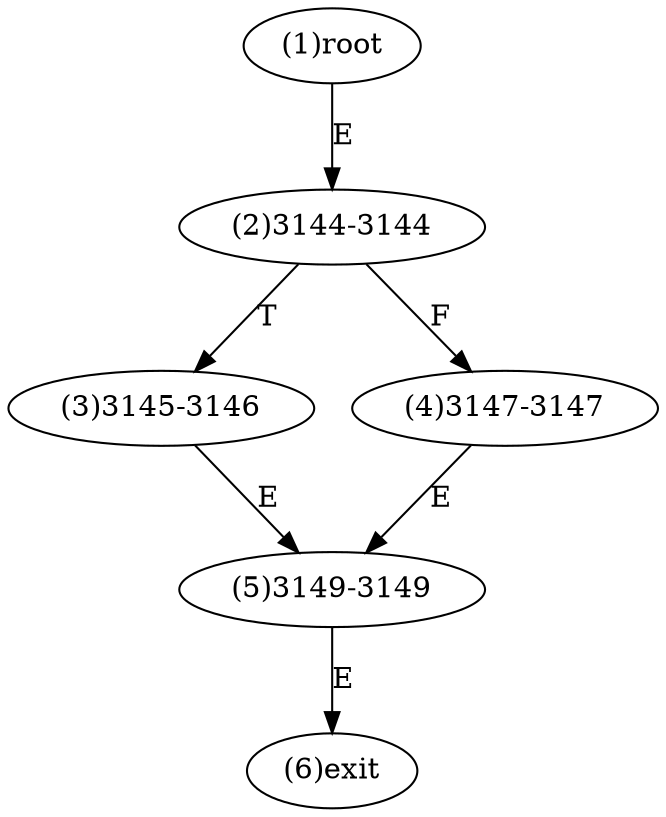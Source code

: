 digraph "" { 
1[ label="(1)root"];
2[ label="(2)3144-3144"];
3[ label="(3)3145-3146"];
4[ label="(4)3147-3147"];
5[ label="(5)3149-3149"];
6[ label="(6)exit"];
1->2[ label="E"];
2->4[ label="F"];
2->3[ label="T"];
3->5[ label="E"];
4->5[ label="E"];
5->6[ label="E"];
}